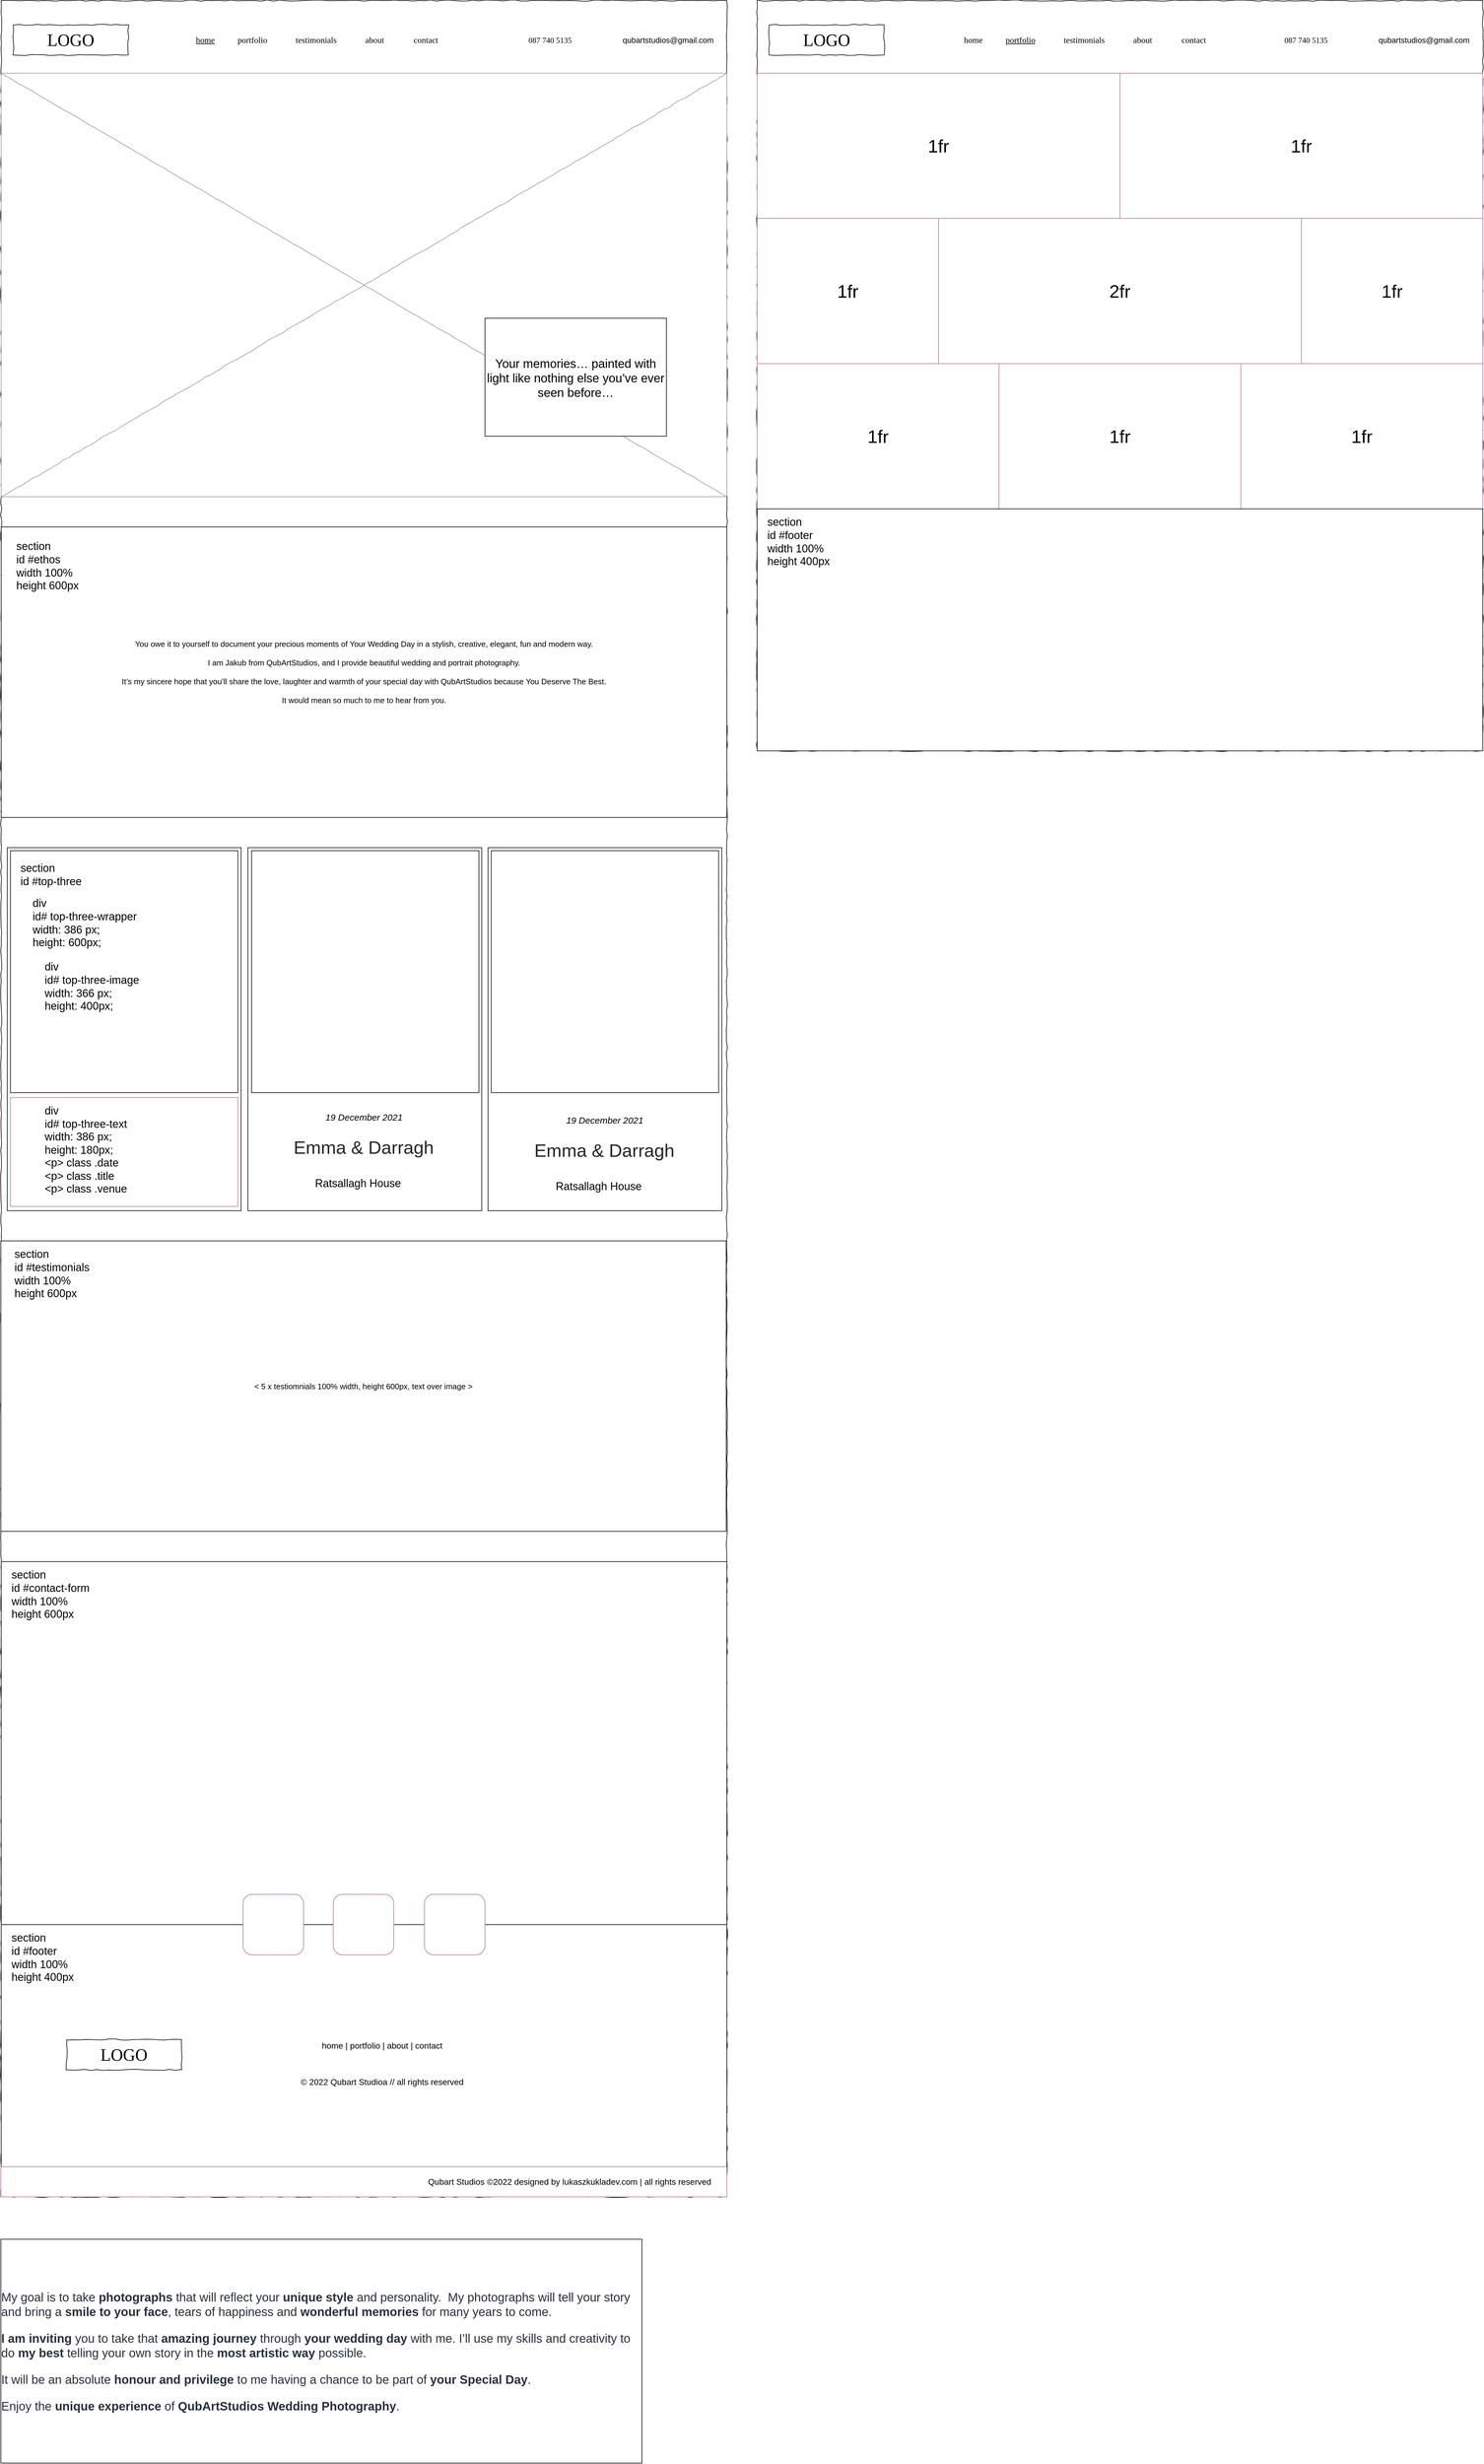 <mxfile version="15.1.0" type="github">
  <diagram name="Page-1" id="03018318-947c-dd8e-b7a3-06fadd420f32">
    <mxGraphModel dx="1673" dy="941" grid="1" gridSize="10" guides="1" tooltips="1" connect="1" arrows="1" fold="1" page="1" pageScale="1" pageWidth="1100" pageHeight="850" background="none" math="0" shadow="0">
      <root>
        <mxCell id="0" />
        <mxCell id="1" parent="0" />
        <mxCell id="pWCl2BbgRapGhpGF9SnJ-88" value="" style="whiteSpace=wrap;html=1;rounded=0;shadow=0;labelBackgroundColor=none;strokeColor=#000000;strokeWidth=1;fillColor=none;fontFamily=Verdana;fontSize=12;fontColor=#000000;align=center;comic=1;" vertex="1" parent="1">
          <mxGeometry x="1270" y="20" width="1200" height="1240" as="geometry" />
        </mxCell>
        <mxCell id="677b7b8949515195-1" value="" style="whiteSpace=wrap;html=1;rounded=0;shadow=0;labelBackgroundColor=none;strokeColor=#000000;strokeWidth=1;fillColor=none;fontFamily=Verdana;fontSize=12;fontColor=#000000;align=center;comic=1;" parent="1" vertex="1">
          <mxGeometry x="20" y="20" width="1200" height="3630" as="geometry" />
        </mxCell>
        <mxCell id="677b7b8949515195-2" value="LOGO" style="whiteSpace=wrap;html=1;rounded=0;shadow=0;labelBackgroundColor=none;strokeWidth=1;fontFamily=Verdana;fontSize=28;align=center;comic=1;" parent="1" vertex="1">
          <mxGeometry x="40" y="60" width="190" height="50" as="geometry" />
        </mxCell>
        <mxCell id="677b7b8949515195-9" value="" style="line;strokeWidth=1;html=1;rounded=0;shadow=0;labelBackgroundColor=none;fillColor=none;fontFamily=Verdana;fontSize=14;fontColor=#000000;align=center;comic=1;" parent="1" vertex="1">
          <mxGeometry x="20" y="140" width="1060" height="10" as="geometry" />
        </mxCell>
        <mxCell id="677b7b8949515195-16" value="" style="verticalLabelPosition=bottom;shadow=0;dashed=0;align=center;html=1;verticalAlign=top;strokeWidth=1;shape=mxgraph.mockup.graphics.simpleIcon;strokeColor=#999999;rounded=0;labelBackgroundColor=none;fontFamily=Verdana;fontSize=14;fontColor=#000000;comic=1;" parent="1" vertex="1">
          <mxGeometry x="20" y="140" width="1200" height="700" as="geometry" />
        </mxCell>
        <mxCell id="0IVP30iTPEPVjAzCu8zg-11" value="" style="group;align=left;" parent="1" vertex="1" connectable="0">
          <mxGeometry x="340" y="75" width="420" height="25" as="geometry" />
        </mxCell>
        <mxCell id="677b7b8949515195-4" value="&lt;u&gt;home&lt;/u&gt;" style="text;html=1;points=[];align=left;verticalAlign=top;spacingTop=-4;fontSize=14;fontFamily=Verdana" parent="0IVP30iTPEPVjAzCu8zg-11" vertex="1">
          <mxGeometry width="60" height="25" as="geometry" />
        </mxCell>
        <mxCell id="677b7b8949515195-5" value="portfolio" style="text;html=1;points=[];align=left;verticalAlign=top;spacingTop=-4;fontSize=14;fontFamily=Verdana" parent="0IVP30iTPEPVjAzCu8zg-11" vertex="1">
          <mxGeometry x="69" width="60" height="25" as="geometry" />
        </mxCell>
        <mxCell id="677b7b8949515195-6" value="testimonials" style="text;html=1;points=[];align=left;verticalAlign=top;spacingTop=-4;fontSize=14;fontFamily=Verdana" parent="0IVP30iTPEPVjAzCu8zg-11" vertex="1">
          <mxGeometry x="165" width="90" height="25" as="geometry" />
        </mxCell>
        <mxCell id="677b7b8949515195-7" value="about" style="text;html=1;points=[];align=left;verticalAlign=top;spacingTop=-4;fontSize=14;fontFamily=Verdana" parent="0IVP30iTPEPVjAzCu8zg-11" vertex="1">
          <mxGeometry x="280" width="60" height="25" as="geometry" />
        </mxCell>
        <mxCell id="0IVP30iTPEPVjAzCu8zg-1" value="contact" style="text;html=1;points=[];align=left;verticalAlign=top;spacingTop=-4;fontSize=14;fontFamily=Verdana" parent="0IVP30iTPEPVjAzCu8zg-11" vertex="1">
          <mxGeometry x="360" width="60" height="25" as="geometry" />
        </mxCell>
        <mxCell id="pWCl2BbgRapGhpGF9SnJ-1" value="Your memories… painted with light like nothing else you’ve ever seen before…" style="whiteSpace=wrap;html=1;fontSize=20;" vertex="1" parent="1">
          <mxGeometry x="820" y="545" width="300" height="195" as="geometry" />
        </mxCell>
        <mxCell id="pWCl2BbgRapGhpGF9SnJ-2" value="You owe it to yourself to document your precious moments of Your Wedding Day in a stylish, creative, elegant, fun and modern way.&lt;br&gt;&lt;br&gt;I am Jakub from QubArtStudios, and I provide beautiful wedding and portrait photography.&lt;br&gt;&lt;br&gt;It’s my sincere hope that you’ll share the love, laughter and warmth of your special day with QubArtStudios because You Deserve The Best.&lt;br&gt;&lt;br&gt;It would mean so much to me to hear from you." style="rounded=0;html=1;fontSize=13;whiteSpace=wrap;" vertex="1" parent="1">
          <mxGeometry x="20" y="890" width="1200" height="480" as="geometry" />
        </mxCell>
        <mxCell id="pWCl2BbgRapGhpGF9SnJ-3" value="&#xa;&#xa;&lt;p style=&quot;box-sizing: inherit; padding: 0px; margin-right: auto; margin-left: auto; overflow-wrap: break-word; color: rgb(40, 48, 61); font-size: 20px; font-style: normal; font-weight: 400; letter-spacing: normal; text-align: left; text-indent: 0px; text-transform: none; word-spacing: 0px;&quot;&gt;My goal is to take&lt;span&gt;&amp;nbsp;&lt;/span&gt;&lt;strong style=&quot;box-sizing: inherit ; font-weight: 700&quot;&gt;photographs&lt;/strong&gt;&lt;span&gt;&amp;nbsp;&lt;/span&gt;that will reflect your&lt;strong style=&quot;box-sizing: inherit ; font-weight: 700&quot;&gt;&lt;span&gt;&amp;nbsp;&lt;/span&gt;unique style&lt;/strong&gt;&lt;span&gt;&amp;nbsp;&lt;/span&gt;and personality. &amp;nbsp;My photographs will tell your story and bring a&lt;strong style=&quot;box-sizing: inherit ; font-weight: 700&quot;&gt;&lt;span&gt;&amp;nbsp;&lt;/span&gt;smile to your face&lt;/strong&gt;, tears of happiness and&lt;span&gt;&amp;nbsp;&lt;/span&gt;&lt;strong style=&quot;box-sizing: inherit ; font-weight: 700&quot;&gt;wonderful memories&lt;/strong&gt;&lt;span&gt;&amp;nbsp;&lt;/span&gt;for many years to come.&lt;/p&gt;&lt;p style=&quot;box-sizing: inherit; padding: 0px; margin-right: auto; margin-left: auto; overflow-wrap: break-word; color: rgb(40, 48, 61); font-size: 20px; font-style: normal; font-weight: 400; letter-spacing: normal; text-align: left; text-indent: 0px; text-transform: none; word-spacing: 0px;&quot;&gt;&lt;strong style=&quot;box-sizing: inherit ; font-weight: 700&quot;&gt;I am inviting&lt;/strong&gt;&lt;span&gt;&amp;nbsp;&lt;/span&gt;you to take that&lt;strong style=&quot;box-sizing: inherit ; font-weight: 700&quot;&gt;&lt;span&gt;&amp;nbsp;&lt;/span&gt;amazing journey&lt;/strong&gt;&lt;span&gt;&amp;nbsp;&lt;/span&gt;through&lt;span&gt;&amp;nbsp;&lt;/span&gt;&lt;strong style=&quot;box-sizing: inherit ; font-weight: 700&quot;&gt;your wedding day&lt;/strong&gt;&lt;span&gt;&amp;nbsp;&lt;/span&gt;with me. I’ll use my skills and creativity to do&lt;strong style=&quot;box-sizing: inherit ; font-weight: 700&quot;&gt;&lt;span&gt;&amp;nbsp;&lt;/span&gt;my best&lt;/strong&gt;&lt;span&gt;&amp;nbsp;&lt;/span&gt;telling your own story in the&lt;span&gt;&amp;nbsp;&lt;/span&gt;&lt;strong style=&quot;box-sizing: inherit ; font-weight: 700&quot;&gt;most artistic way&lt;/strong&gt;&lt;span&gt;&amp;nbsp;&lt;/span&gt;possible.&lt;/p&gt;&lt;p style=&quot;box-sizing: inherit; padding: 0px; margin-right: auto; margin-left: auto; overflow-wrap: break-word; color: rgb(40, 48, 61); font-size: 20px; font-style: normal; font-weight: 400; letter-spacing: normal; text-align: left; text-indent: 0px; text-transform: none; word-spacing: 0px;&quot;&gt;It will be an&amp;nbsp;absolute&lt;strong style=&quot;box-sizing: inherit ; font-weight: 700&quot;&gt;&amp;nbsp;honour and privilege&lt;/strong&gt;&lt;span&gt;&amp;nbsp;&lt;/span&gt;to me having a chance to be part of&lt;strong style=&quot;box-sizing: inherit ; font-weight: 700&quot;&gt;&lt;span&gt;&amp;nbsp;&lt;/span&gt;your Special Day&lt;/strong&gt;.&lt;/p&gt;&lt;p style=&quot;box-sizing: inherit; padding: 0px; margin-right: auto; margin-left: auto; overflow-wrap: break-word; color: rgb(40, 48, 61); font-size: 20px; font-style: normal; font-weight: 400; letter-spacing: normal; text-align: left; text-indent: 0px; text-transform: none; word-spacing: 0px;&quot;&gt;Enjoy the&lt;span&gt;&amp;nbsp;&lt;/span&gt;&lt;strong style=&quot;box-sizing: inherit ; font-weight: 700&quot;&gt;unique&lt;/strong&gt;&lt;strong style=&quot;box-sizing: inherit ; font-weight: 700&quot;&gt;&lt;span&gt;&amp;nbsp;&lt;/span&gt;experience&lt;/strong&gt;&amp;nbsp;of&amp;nbsp;&lt;strong style=&quot;box-sizing: inherit ; font-weight: 700&quot;&gt;QubArtStudios Wedding Photography&lt;/strong&gt;.&lt;/p&gt;&#xa;&#xa;" style="rounded=0;whiteSpace=wrap;html=1;fontSize=20;" vertex="1" parent="1">
          <mxGeometry x="19.42" y="3720" width="1060" height="370" as="geometry" />
        </mxCell>
        <mxCell id="pWCl2BbgRapGhpGF9SnJ-27" value="&amp;lt; 5 x testiomnials 100% width, height 600px, text over image &amp;gt;" style="rounded=0;html=1;fontSize=13;whiteSpace=wrap;" vertex="1" parent="1">
          <mxGeometry x="19.42" y="2070" width="1199.5" height="480" as="geometry" />
        </mxCell>
        <mxCell id="pWCl2BbgRapGhpGF9SnJ-33" value="" style="whiteSpace=wrap;html=1;fontSize=18;gradientColor=none;" vertex="1" parent="1">
          <mxGeometry x="20" y="2600" width="1200" height="600" as="geometry" />
        </mxCell>
        <mxCell id="pWCl2BbgRapGhpGF9SnJ-35" value="" style="rounded=0;whiteSpace=wrap;html=1;fontSize=18;gradientColor=none;" vertex="1" parent="1">
          <mxGeometry x="20" y="3200" width="1200" height="400" as="geometry" />
        </mxCell>
        <mxCell id="pWCl2BbgRapGhpGF9SnJ-38" value="" style="group" vertex="1" connectable="0" parent="1">
          <mxGeometry x="850" y="70" width="150" height="30" as="geometry" />
        </mxCell>
        <mxCell id="0IVP30iTPEPVjAzCu8zg-3" value="" style="shape=image;html=1;verticalAlign=top;verticalLabelPosition=bottom;labelBackgroundColor=#ffffff;imageAspect=0;aspect=fixed;image=https://cdn4.iconfinder.com/data/icons/ionicons/512/icon-ios7-telephone-128.png;fontSize=6;" parent="pWCl2BbgRapGhpGF9SnJ-38" vertex="1">
          <mxGeometry width="30" height="30" as="geometry" />
        </mxCell>
        <mxCell id="0IVP30iTPEPVjAzCu8zg-4" value="087 740 5135" style="text;html=1;points=[];align=left;verticalAlign=top;spacingTop=-4;fontSize=13;fontFamily=Verdana" parent="pWCl2BbgRapGhpGF9SnJ-38" vertex="1">
          <mxGeometry x="40" y="5" width="110" height="20" as="geometry" />
        </mxCell>
        <mxCell id="pWCl2BbgRapGhpGF9SnJ-39" value="" style="group" vertex="1" connectable="0" parent="1">
          <mxGeometry x="1000" y="71" width="208" height="28" as="geometry" />
        </mxCell>
        <mxCell id="0IVP30iTPEPVjAzCu8zg-5" value="" style="shape=image;html=1;verticalAlign=top;verticalLabelPosition=bottom;labelBackgroundColor=#ffffff;imageAspect=0;aspect=fixed;image=https://cdn4.iconfinder.com/data/icons/ionicons/512/icon-ios7-email-128.png" parent="pWCl2BbgRapGhpGF9SnJ-39" vertex="1">
          <mxGeometry width="28" height="28" as="geometry" />
        </mxCell>
        <mxCell id="0IVP30iTPEPVjAzCu8zg-6" value="qubartstudios@gmail.com" style="text;html=1;strokeColor=none;fillColor=none;align=center;verticalAlign=middle;whiteSpace=wrap;rounded=0;fontSize=13;" parent="pWCl2BbgRapGhpGF9SnJ-39" vertex="1">
          <mxGeometry x="38" y="4" width="170" height="20" as="geometry" />
        </mxCell>
        <mxCell id="pWCl2BbgRapGhpGF9SnJ-45" value="" style="group" vertex="1" connectable="0" parent="1">
          <mxGeometry x="428" y="1420" width="386.667" height="600" as="geometry" />
        </mxCell>
        <mxCell id="pWCl2BbgRapGhpGF9SnJ-7" value="" style="whiteSpace=wrap;html=1;fontSize=20;gradientColor=none;" vertex="1" parent="pWCl2BbgRapGhpGF9SnJ-45">
          <mxGeometry width="386.667" height="600" as="geometry" />
        </mxCell>
        <mxCell id="pWCl2BbgRapGhpGF9SnJ-30" value="" style="rounded=0;whiteSpace=wrap;html=1;fontSize=20;gradientColor=none;" vertex="1" parent="pWCl2BbgRapGhpGF9SnJ-45">
          <mxGeometry x="6.0" y="5" width="376" height="400" as="geometry" />
        </mxCell>
        <mxCell id="pWCl2BbgRapGhpGF9SnJ-42" value="" style="group" vertex="1" connectable="0" parent="pWCl2BbgRapGhpGF9SnJ-45">
          <mxGeometry x="73.67" y="435" width="235.0" height="130" as="geometry" />
        </mxCell>
        <mxCell id="pWCl2BbgRapGhpGF9SnJ-21" value="19 December 2021" style="text;html=1;strokeColor=none;fillColor=none;align=center;verticalAlign=middle;whiteSpace=wrap;rounded=0;fontSize=15;fontStyle=2" vertex="1" parent="pWCl2BbgRapGhpGF9SnJ-42">
          <mxGeometry x="23.33" width="190" height="20" as="geometry" />
        </mxCell>
        <mxCell id="pWCl2BbgRapGhpGF9SnJ-22" value="&lt;span style=&quot;color: rgb(38, 38, 38); font-size: 30px; text-align: left; background-color: rgb(255, 255, 255);&quot;&gt;Emma &amp;amp; Darragh&lt;/span&gt;" style="text;html=1;strokeColor=none;fillColor=none;align=center;verticalAlign=middle;whiteSpace=wrap;rounded=0;fontSize=30;" vertex="1" parent="pWCl2BbgRapGhpGF9SnJ-42">
          <mxGeometry y="50" width="235" height="20" as="geometry" />
        </mxCell>
        <mxCell id="pWCl2BbgRapGhpGF9SnJ-23" value="Ratsallagh House" style="text;html=1;strokeColor=none;fillColor=none;align=center;verticalAlign=middle;whiteSpace=wrap;rounded=0;fontSize=18;" vertex="1" parent="pWCl2BbgRapGhpGF9SnJ-42">
          <mxGeometry x="28.33" y="110" width="160" height="20" as="geometry" />
        </mxCell>
        <mxCell id="pWCl2BbgRapGhpGF9SnJ-46" value="" style="group" vertex="1" connectable="0" parent="1">
          <mxGeometry x="825" y="1420" width="386.667" height="600" as="geometry" />
        </mxCell>
        <mxCell id="pWCl2BbgRapGhpGF9SnJ-8" value="" style="whiteSpace=wrap;html=1;fontSize=20;gradientColor=none;" vertex="1" parent="pWCl2BbgRapGhpGF9SnJ-46">
          <mxGeometry width="386.667" height="600" as="geometry" />
        </mxCell>
        <mxCell id="pWCl2BbgRapGhpGF9SnJ-15" value="" style="rounded=0;whiteSpace=wrap;html=1;fontSize=20;gradientColor=none;" vertex="1" parent="pWCl2BbgRapGhpGF9SnJ-46">
          <mxGeometry x="5.33" y="5" width="376" height="400" as="geometry" />
        </mxCell>
        <mxCell id="pWCl2BbgRapGhpGF9SnJ-41" value="" style="group" vertex="1" connectable="0" parent="pWCl2BbgRapGhpGF9SnJ-46">
          <mxGeometry x="75" y="440" width="235" height="130" as="geometry" />
        </mxCell>
        <mxCell id="pWCl2BbgRapGhpGF9SnJ-24" value="19 December 2021" style="text;html=1;strokeColor=none;fillColor=none;align=center;verticalAlign=middle;whiteSpace=wrap;rounded=0;fontSize=15;fontStyle=2" vertex="1" parent="pWCl2BbgRapGhpGF9SnJ-41">
          <mxGeometry x="23.33" width="190" height="20" as="geometry" />
        </mxCell>
        <mxCell id="pWCl2BbgRapGhpGF9SnJ-25" value="&lt;span style=&quot;color: rgb(38, 38, 38); font-size: 30px; text-align: left; background-color: rgb(255, 255, 255);&quot;&gt;Emma &amp;amp; Darragh&lt;/span&gt;" style="text;html=1;strokeColor=none;fillColor=none;align=center;verticalAlign=middle;whiteSpace=wrap;rounded=0;fontSize=30;" vertex="1" parent="pWCl2BbgRapGhpGF9SnJ-41">
          <mxGeometry y="50" width="235" height="20" as="geometry" />
        </mxCell>
        <mxCell id="pWCl2BbgRapGhpGF9SnJ-26" value="Ratsallagh House" style="text;html=1;strokeColor=none;fillColor=none;align=center;verticalAlign=middle;whiteSpace=wrap;rounded=0;fontSize=18;" vertex="1" parent="pWCl2BbgRapGhpGF9SnJ-41">
          <mxGeometry x="28.33" y="110" width="160" height="20" as="geometry" />
        </mxCell>
        <mxCell id="pWCl2BbgRapGhpGF9SnJ-47" value="section&lt;br&gt;&lt;div&gt;&lt;span&gt;id #testimonials&lt;/span&gt;&lt;/div&gt;&lt;div&gt;&lt;span&gt;width 100%&lt;/span&gt;&lt;/div&gt;&lt;div&gt;&lt;span&gt;height 600px&lt;/span&gt;&lt;/div&gt;" style="text;html=1;strokeColor=none;fillColor=none;align=left;verticalAlign=middle;whiteSpace=wrap;rounded=0;fontSize=18;" vertex="1" parent="1">
          <mxGeometry x="40" y="2080" width="130" height="90" as="geometry" />
        </mxCell>
        <mxCell id="pWCl2BbgRapGhpGF9SnJ-6" value="" style="whiteSpace=wrap;html=1;fontSize=20;gradientColor=none;" vertex="1" parent="1">
          <mxGeometry x="30" y="1420" width="386.667" height="600" as="geometry" />
        </mxCell>
        <mxCell id="pWCl2BbgRapGhpGF9SnJ-32" value="" style="rounded=0;whiteSpace=wrap;html=1;fontSize=20;gradientColor=none;" vertex="1" parent="1">
          <mxGeometry x="35.33" y="1425" width="376" height="400" as="geometry" />
        </mxCell>
        <mxCell id="pWCl2BbgRapGhpGF9SnJ-50" value="div&lt;br&gt;id# top-three-image&lt;br&gt;width: 366 px;&lt;br&gt;height: 400px;" style="text;html=1;strokeColor=none;fillColor=none;align=left;verticalAlign=middle;whiteSpace=wrap;rounded=0;fontSize=18;" vertex="1" parent="1">
          <mxGeometry x="90" y="1610" width="266.67" height="80" as="geometry" />
        </mxCell>
        <mxCell id="pWCl2BbgRapGhpGF9SnJ-51" value="section&lt;br&gt;id #top-three&lt;br&gt;" style="text;html=1;strokeColor=none;fillColor=none;align=left;verticalAlign=middle;whiteSpace=wrap;rounded=0;fontSize=18;" vertex="1" parent="1">
          <mxGeometry x="50" y="1440" width="266.67" height="50" as="geometry" />
        </mxCell>
        <mxCell id="pWCl2BbgRapGhpGF9SnJ-56" value="" style="rounded=0;whiteSpace=wrap;html=1;fontSize=18;strokeColor=#B5739D;gradientColor=none;align=left;" vertex="1" parent="1">
          <mxGeometry x="35.33" y="1833" width="376" height="180" as="geometry" />
        </mxCell>
        <mxCell id="pWCl2BbgRapGhpGF9SnJ-57" value="div&lt;br&gt;id# top-three-text&lt;br&gt;width: 386 px;&lt;br&gt;height: 180px;&lt;br&gt;&amp;lt;p&amp;gt; class .date&lt;br&gt;&amp;lt;p&amp;gt; class .title&lt;br&gt;&amp;lt;p&amp;gt; class .venue" style="text;html=1;strokeColor=none;fillColor=none;align=left;verticalAlign=middle;whiteSpace=wrap;rounded=0;fontSize=18;" vertex="1" parent="1">
          <mxGeometry x="90" y="1840" width="266.67" height="160" as="geometry" />
        </mxCell>
        <mxCell id="pWCl2BbgRapGhpGF9SnJ-58" value="section&lt;br&gt;&lt;div&gt;&lt;span&gt;id #contact-form&lt;/span&gt;&lt;/div&gt;&lt;div&gt;&lt;span&gt;width 100%&lt;/span&gt;&lt;/div&gt;&lt;div&gt;&lt;span&gt;height 600px&lt;/span&gt;&lt;/div&gt;" style="text;html=1;strokeColor=none;fillColor=none;align=left;verticalAlign=middle;whiteSpace=wrap;rounded=0;fontSize=18;" vertex="1" parent="1">
          <mxGeometry x="35.33" y="2610" width="144.67" height="90" as="geometry" />
        </mxCell>
        <mxCell id="pWCl2BbgRapGhpGF9SnJ-59" value="section&lt;br&gt;&lt;div&gt;&lt;span&gt;id #footer&lt;/span&gt;&lt;/div&gt;&lt;div&gt;&lt;span&gt;width 100%&lt;/span&gt;&lt;/div&gt;&lt;div&gt;&lt;span&gt;height 400px&lt;/span&gt;&lt;/div&gt;" style="text;html=1;strokeColor=none;fillColor=none;align=left;verticalAlign=middle;whiteSpace=wrap;rounded=0;fontSize=18;" vertex="1" parent="1">
          <mxGeometry x="35.33" y="3210" width="144.67" height="90" as="geometry" />
        </mxCell>
        <mxCell id="pWCl2BbgRapGhpGF9SnJ-89" value="LOGO" style="whiteSpace=wrap;html=1;rounded=0;shadow=0;labelBackgroundColor=none;strokeWidth=1;fontFamily=Verdana;fontSize=28;align=center;comic=1;" vertex="1" parent="1">
          <mxGeometry x="1290" y="60" width="190" height="50" as="geometry" />
        </mxCell>
        <mxCell id="pWCl2BbgRapGhpGF9SnJ-96" value="" style="group" vertex="1" connectable="0" parent="1">
          <mxGeometry x="2100" y="70" width="150" height="30" as="geometry" />
        </mxCell>
        <mxCell id="pWCl2BbgRapGhpGF9SnJ-97" value="" style="shape=image;html=1;verticalAlign=top;verticalLabelPosition=bottom;labelBackgroundColor=#ffffff;imageAspect=0;aspect=fixed;image=https://cdn4.iconfinder.com/data/icons/ionicons/512/icon-ios7-telephone-128.png;fontSize=6;" vertex="1" parent="pWCl2BbgRapGhpGF9SnJ-96">
          <mxGeometry width="30" height="30" as="geometry" />
        </mxCell>
        <mxCell id="pWCl2BbgRapGhpGF9SnJ-98" value="087 740 5135" style="text;html=1;points=[];align=left;verticalAlign=top;spacingTop=-4;fontSize=13;fontFamily=Verdana" vertex="1" parent="pWCl2BbgRapGhpGF9SnJ-96">
          <mxGeometry x="40" y="5" width="110" height="20" as="geometry" />
        </mxCell>
        <mxCell id="pWCl2BbgRapGhpGF9SnJ-101" value="section&lt;br&gt;&lt;div&gt;&lt;span&gt;id #ethos&lt;/span&gt;&lt;/div&gt;&lt;div&gt;&lt;span&gt;width 100%&lt;/span&gt;&lt;/div&gt;&lt;div&gt;&lt;span&gt;height 600px&lt;/span&gt;&lt;/div&gt;" style="text;html=1;strokeColor=none;fillColor=none;align=left;verticalAlign=middle;whiteSpace=wrap;rounded=0;fontSize=18;" vertex="1" parent="1">
          <mxGeometry x="42.66" y="910" width="130" height="90" as="geometry" />
        </mxCell>
        <mxCell id="pWCl2BbgRapGhpGF9SnJ-102" value="&lt;span style=&quot;color: rgb(0 , 0 , 0) ; font-family: &amp;#34;helvetica&amp;#34; ; font-size: 18px ; font-style: normal ; font-weight: 400 ; letter-spacing: normal ; text-indent: 0px ; text-transform: none ; word-spacing: 0px ; background-color: rgb(248 , 249 , 250) ; display: inline ; float: none&quot;&gt;div&lt;br&gt;&lt;/span&gt;id# top-three-wrapper&lt;br style=&quot;color: rgb(0 , 0 , 0) ; font-family: &amp;#34;helvetica&amp;#34; ; font-size: 18px ; font-style: normal ; font-weight: 400 ; letter-spacing: normal ; text-indent: 0px ; text-transform: none ; word-spacing: 0px ; background-color: rgb(248 , 249 , 250)&quot;&gt;&lt;span style=&quot;color: rgb(0 , 0 , 0) ; font-family: &amp;#34;helvetica&amp;#34; ; font-size: 18px ; font-style: normal ; font-weight: 400 ; letter-spacing: normal ; text-indent: 0px ; text-transform: none ; word-spacing: 0px ; background-color: rgb(248 , 249 , 250) ; display: inline ; float: none&quot;&gt;width: 386 px;&lt;/span&gt;&lt;br style=&quot;color: rgb(0 , 0 , 0) ; font-family: &amp;#34;helvetica&amp;#34; ; font-size: 18px ; font-style: normal ; font-weight: 400 ; letter-spacing: normal ; text-indent: 0px ; text-transform: none ; word-spacing: 0px ; background-color: rgb(248 , 249 , 250)&quot;&gt;&lt;span style=&quot;color: rgb(0 , 0 , 0) ; font-family: &amp;#34;helvetica&amp;#34; ; font-size: 18px ; font-style: normal ; font-weight: 400 ; letter-spacing: normal ; text-indent: 0px ; text-transform: none ; word-spacing: 0px ; background-color: rgb(248 , 249 , 250) ; display: inline ; float: none&quot;&gt;height: 600px;&lt;/span&gt;" style="text;html=1;strokeColor=none;fillColor=none;align=left;verticalAlign=middle;whiteSpace=wrap;rounded=0;fontSize=18;" vertex="1" parent="1">
          <mxGeometry x="70" y="1500" width="240" height="90" as="geometry" />
        </mxCell>
        <mxCell id="pWCl2BbgRapGhpGF9SnJ-105" value="1fr" style="rounded=0;whiteSpace=wrap;html=1;fontSize=30;strokeColor=#B5739D;gradientColor=none;align=center;" vertex="1" parent="1">
          <mxGeometry x="1270" y="140" width="600" height="240" as="geometry" />
        </mxCell>
        <mxCell id="pWCl2BbgRapGhpGF9SnJ-106" value="1fr" style="rounded=0;whiteSpace=wrap;html=1;fontSize=30;strokeColor=#B5739D;gradientColor=none;align=center;" vertex="1" parent="1">
          <mxGeometry x="1870" y="140" width="600" height="240" as="geometry" />
        </mxCell>
        <mxCell id="pWCl2BbgRapGhpGF9SnJ-107" value="1fr" style="rounded=0;whiteSpace=wrap;html=1;fontSize=30;strokeColor=#B5739D;gradientColor=none;align=center;" vertex="1" parent="1">
          <mxGeometry x="1270" y="620" width="400" height="240" as="geometry" />
        </mxCell>
        <mxCell id="pWCl2BbgRapGhpGF9SnJ-108" value="1fr" style="rounded=0;whiteSpace=wrap;html=1;fontSize=30;strokeColor=#B5739D;gradientColor=none;align=center;" vertex="1" parent="1">
          <mxGeometry x="1670" y="620" width="400" height="240" as="geometry" />
        </mxCell>
        <mxCell id="pWCl2BbgRapGhpGF9SnJ-109" value="1fr" style="rounded=0;whiteSpace=wrap;html=1;fontSize=30;strokeColor=#B5739D;gradientColor=none;align=center;" vertex="1" parent="1">
          <mxGeometry x="2070" y="620" width="400" height="240" as="geometry" />
        </mxCell>
        <mxCell id="pWCl2BbgRapGhpGF9SnJ-110" value="2fr" style="rounded=0;whiteSpace=wrap;html=1;fontSize=30;strokeColor=#B5739D;gradientColor=none;align=center;" vertex="1" parent="1">
          <mxGeometry x="1570" y="380" width="600" height="240" as="geometry" />
        </mxCell>
        <mxCell id="pWCl2BbgRapGhpGF9SnJ-111" value="1fr" style="rounded=0;whiteSpace=wrap;html=1;fontSize=30;strokeColor=#B5739D;gradientColor=none;align=center;" vertex="1" parent="1">
          <mxGeometry x="1270" y="380" width="300" height="240" as="geometry" />
        </mxCell>
        <mxCell id="pWCl2BbgRapGhpGF9SnJ-112" value="1fr" style="rounded=0;whiteSpace=wrap;html=1;fontSize=30;strokeColor=#B5739D;gradientColor=none;align=center;" vertex="1" parent="1">
          <mxGeometry x="2170" y="380" width="300" height="240" as="geometry" />
        </mxCell>
        <mxCell id="pWCl2BbgRapGhpGF9SnJ-113" value="" style="rounded=0;whiteSpace=wrap;html=1;fontSize=18;gradientColor=none;" vertex="1" parent="1">
          <mxGeometry x="1270" y="860" width="1200" height="400" as="geometry" />
        </mxCell>
        <mxCell id="pWCl2BbgRapGhpGF9SnJ-114" value="section&lt;br&gt;&lt;div&gt;&lt;span&gt;id #footer&lt;/span&gt;&lt;/div&gt;&lt;div&gt;&lt;span&gt;width 100%&lt;/span&gt;&lt;/div&gt;&lt;div&gt;&lt;span&gt;height 400px&lt;/span&gt;&lt;/div&gt;" style="text;html=1;strokeColor=none;fillColor=none;align=left;verticalAlign=middle;whiteSpace=wrap;rounded=0;fontSize=18;" vertex="1" parent="1">
          <mxGeometry x="1285.33" y="870" width="144.67" height="90" as="geometry" />
        </mxCell>
        <mxCell id="pWCl2BbgRapGhpGF9SnJ-115" value="" style="group" vertex="1" connectable="0" parent="1">
          <mxGeometry x="2250" y="71" width="208" height="28" as="geometry" />
        </mxCell>
        <mxCell id="pWCl2BbgRapGhpGF9SnJ-116" value="" style="shape=image;html=1;verticalAlign=top;verticalLabelPosition=bottom;labelBackgroundColor=#ffffff;imageAspect=0;aspect=fixed;image=https://cdn4.iconfinder.com/data/icons/ionicons/512/icon-ios7-email-128.png" vertex="1" parent="pWCl2BbgRapGhpGF9SnJ-115">
          <mxGeometry width="28" height="28" as="geometry" />
        </mxCell>
        <mxCell id="pWCl2BbgRapGhpGF9SnJ-117" value="qubartstudios@gmail.com" style="text;html=1;strokeColor=none;fillColor=none;align=center;verticalAlign=middle;whiteSpace=wrap;rounded=0;fontSize=13;" vertex="1" parent="pWCl2BbgRapGhpGF9SnJ-115">
          <mxGeometry x="38" y="4" width="170" height="20" as="geometry" />
        </mxCell>
        <mxCell id="pWCl2BbgRapGhpGF9SnJ-125" value="" style="group;align=left;" vertex="1" connectable="0" parent="1">
          <mxGeometry x="1610" y="75" width="420" height="25" as="geometry" />
        </mxCell>
        <mxCell id="pWCl2BbgRapGhpGF9SnJ-126" value="home" style="text;html=1;points=[];align=left;verticalAlign=top;spacingTop=-4;fontSize=14;fontFamily=Verdana" vertex="1" parent="pWCl2BbgRapGhpGF9SnJ-125">
          <mxGeometry width="60" height="25" as="geometry" />
        </mxCell>
        <mxCell id="pWCl2BbgRapGhpGF9SnJ-127" value="&lt;u&gt;portfolio&lt;/u&gt;" style="text;html=1;points=[];align=left;verticalAlign=top;spacingTop=-4;fontSize=14;fontFamily=Verdana" vertex="1" parent="pWCl2BbgRapGhpGF9SnJ-125">
          <mxGeometry x="69" width="60" height="25" as="geometry" />
        </mxCell>
        <mxCell id="pWCl2BbgRapGhpGF9SnJ-128" value="testimonials" style="text;html=1;points=[];align=left;verticalAlign=top;spacingTop=-4;fontSize=14;fontFamily=Verdana" vertex="1" parent="pWCl2BbgRapGhpGF9SnJ-125">
          <mxGeometry x="165" width="90" height="25" as="geometry" />
        </mxCell>
        <mxCell id="pWCl2BbgRapGhpGF9SnJ-129" value="about" style="text;html=1;points=[];align=left;verticalAlign=top;spacingTop=-4;fontSize=14;fontFamily=Verdana" vertex="1" parent="pWCl2BbgRapGhpGF9SnJ-125">
          <mxGeometry x="280" width="60" height="25" as="geometry" />
        </mxCell>
        <mxCell id="pWCl2BbgRapGhpGF9SnJ-130" value="contact" style="text;html=1;points=[];align=left;verticalAlign=top;spacingTop=-4;fontSize=14;fontFamily=Verdana" vertex="1" parent="pWCl2BbgRapGhpGF9SnJ-125">
          <mxGeometry x="360" width="60" height="25" as="geometry" />
        </mxCell>
        <mxCell id="pWCl2BbgRapGhpGF9SnJ-133" value="home&lt;span style=&quot;white-space: pre; font-size: 14px;&quot;&gt;	&lt;/span&gt;|&lt;span style=&quot;white-space: pre; font-size: 14px;&quot;&gt;	&lt;/span&gt;portfolio&lt;span style=&quot;white-space: pre; font-size: 14px;&quot;&gt;	&lt;/span&gt;|&lt;span style=&quot;white-space: pre; font-size: 14px;&quot;&gt;	&lt;/span&gt;about&lt;span style=&quot;white-space: pre; font-size: 14px;&quot;&gt;	&lt;/span&gt;|&lt;span style=&quot;white-space: pre; font-size: 14px;&quot;&gt;	&lt;/span&gt;contact" style="text;html=1;strokeColor=none;fillColor=none;align=center;verticalAlign=middle;whiteSpace=wrap;rounded=0;fontSize=14;" vertex="1" parent="1">
          <mxGeometry x="340" y="3390" width="620" height="20" as="geometry" />
        </mxCell>
        <mxCell id="pWCl2BbgRapGhpGF9SnJ-134" value="© 2022 Qubart Studioa // all rights reserved" style="text;html=1;strokeColor=none;fillColor=none;align=center;verticalAlign=middle;whiteSpace=wrap;rounded=0;fontSize=14;" vertex="1" parent="1">
          <mxGeometry x="300" y="3450" width="700" height="20" as="geometry" />
        </mxCell>
        <mxCell id="pWCl2BbgRapGhpGF9SnJ-135" value="LOGO" style="whiteSpace=wrap;html=1;rounded=0;shadow=0;labelBackgroundColor=none;strokeWidth=1;fontFamily=Verdana;fontSize=28;align=center;comic=1;" vertex="1" parent="1">
          <mxGeometry x="128.33" y="3390" width="190" height="50" as="geometry" />
        </mxCell>
        <mxCell id="pWCl2BbgRapGhpGF9SnJ-143" value="" style="group" vertex="1" connectable="0" parent="1">
          <mxGeometry x="720.0" y="3150" width="100" height="100" as="geometry" />
        </mxCell>
        <mxCell id="pWCl2BbgRapGhpGF9SnJ-138" value="" style="rounded=1;whiteSpace=wrap;html=1;fontSize=14;strokeColor=#B5739D;gradientColor=none;align=left;verticalAlign=bottom;" vertex="1" parent="pWCl2BbgRapGhpGF9SnJ-143">
          <mxGeometry width="100" height="100" as="geometry" />
        </mxCell>
        <mxCell id="pWCl2BbgRapGhpGF9SnJ-141" value="" style="shape=image;html=1;verticalAlign=top;verticalLabelPosition=bottom;labelBackgroundColor=#ffffff;imageAspect=0;aspect=fixed;image=https://cdn1.iconfinder.com/data/icons/social-media-vol-3/24/_youtube_video-128.png;fontSize=14;strokeColor=#B5739D;gradientColor=none;" vertex="1" parent="pWCl2BbgRapGhpGF9SnJ-143">
          <mxGeometry x="20" y="20" width="60" height="60" as="geometry" />
        </mxCell>
        <mxCell id="pWCl2BbgRapGhpGF9SnJ-144" value="" style="group" vertex="1" connectable="0" parent="1">
          <mxGeometry x="569.17" y="3150" width="100" height="100" as="geometry" />
        </mxCell>
        <mxCell id="pWCl2BbgRapGhpGF9SnJ-137" value="" style="rounded=1;whiteSpace=wrap;html=1;fontSize=14;strokeColor=#B5739D;gradientColor=none;align=left;verticalAlign=bottom;" vertex="1" parent="pWCl2BbgRapGhpGF9SnJ-144">
          <mxGeometry width="100" height="100" as="geometry" />
        </mxCell>
        <mxCell id="pWCl2BbgRapGhpGF9SnJ-142" value="" style="shape=image;html=1;verticalAlign=top;verticalLabelPosition=bottom;labelBackgroundColor=#ffffff;imageAspect=0;aspect=fixed;image=https://cdn1.iconfinder.com/data/icons/social-media-rounded-corners/512/Rounded_Instagram_svg-128.png;fontSize=14;strokeColor=#B5739D;gradientColor=none;" vertex="1" parent="pWCl2BbgRapGhpGF9SnJ-144">
          <mxGeometry x="21" y="21" width="58" height="58" as="geometry" />
        </mxCell>
        <mxCell id="pWCl2BbgRapGhpGF9SnJ-145" value="" style="group" vertex="1" connectable="0" parent="1">
          <mxGeometry x="420" y="3150" width="100" height="100" as="geometry" />
        </mxCell>
        <mxCell id="pWCl2BbgRapGhpGF9SnJ-136" value="" style="rounded=1;whiteSpace=wrap;html=1;fontSize=14;strokeColor=#B5739D;gradientColor=none;align=left;verticalAlign=bottom;" vertex="1" parent="pWCl2BbgRapGhpGF9SnJ-145">
          <mxGeometry width="100" height="100" as="geometry" />
        </mxCell>
        <mxCell id="pWCl2BbgRapGhpGF9SnJ-139" value="" style="shape=image;html=1;verticalAlign=top;verticalLabelPosition=bottom;labelBackgroundColor=#ffffff;imageAspect=0;aspect=fixed;image=https://cdn4.iconfinder.com/data/icons/ionicons/512/icon-social-facebook-128.png;fontSize=14;strokeColor=#B5739D;gradientColor=none;" vertex="1" parent="pWCl2BbgRapGhpGF9SnJ-145">
          <mxGeometry x="21" y="21" width="58" height="58" as="geometry" />
        </mxCell>
        <mxCell id="pWCl2BbgRapGhpGF9SnJ-150" value="" style="rounded=0;whiteSpace=wrap;html=1;fontSize=14;strokeColor=#B5739D;gradientColor=none;align=left;verticalAlign=bottom;" vertex="1" parent="1">
          <mxGeometry x="19.42" y="3600" width="1200.58" height="50" as="geometry" />
        </mxCell>
        <mxCell id="pWCl2BbgRapGhpGF9SnJ-151" value="Qubart Studios ©2022 designed by lukaszkukladev.com | all rights reserved" style="text;html=1;strokeColor=none;fillColor=none;align=center;verticalAlign=middle;whiteSpace=wrap;rounded=0;fontSize=14;" vertex="1" parent="1">
          <mxGeometry x="700" y="3615" width="520" height="20" as="geometry" />
        </mxCell>
      </root>
    </mxGraphModel>
  </diagram>
</mxfile>

